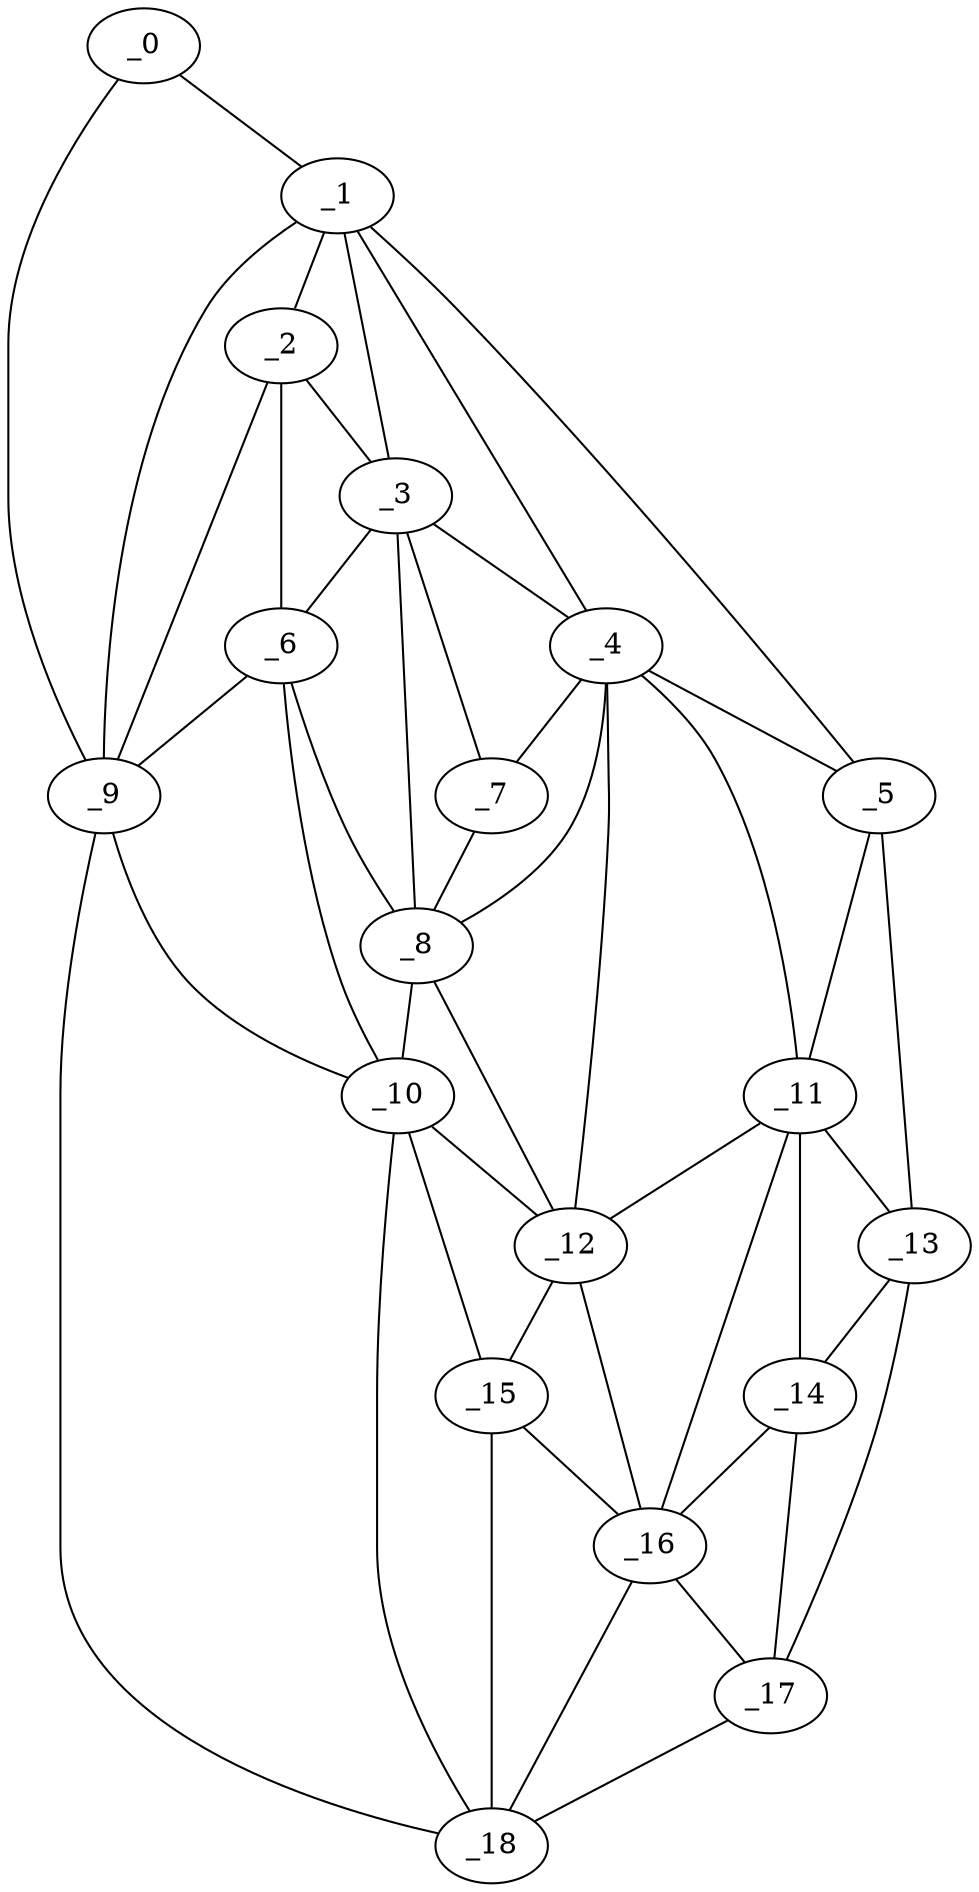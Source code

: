 graph "obj45__75.gxl" {
	_0	 [x=23,
		y=14];
	_1	 [x=25,
		y=40];
	_0 -- _1	 [valence=1];
	_9	 [x=64,
		y=11];
	_0 -- _9	 [valence=1];
	_2	 [x=31,
		y=52];
	_1 -- _2	 [valence=1];
	_3	 [x=33,
		y=59];
	_1 -- _3	 [valence=2];
	_4	 [x=33,
		y=92];
	_1 -- _4	 [valence=1];
	_5	 [x=33,
		y=100];
	_1 -- _5	 [valence=1];
	_1 -- _9	 [valence=2];
	_2 -- _3	 [valence=2];
	_6	 [x=34,
		y=55];
	_2 -- _6	 [valence=1];
	_2 -- _9	 [valence=2];
	_3 -- _4	 [valence=2];
	_3 -- _6	 [valence=2];
	_7	 [x=35,
		y=67];
	_3 -- _7	 [valence=2];
	_8	 [x=40,
		y=68];
	_3 -- _8	 [valence=2];
	_4 -- _5	 [valence=2];
	_4 -- _7	 [valence=1];
	_4 -- _8	 [valence=1];
	_11	 [x=79,
		y=105];
	_4 -- _11	 [valence=2];
	_12	 [x=81,
		y=94];
	_4 -- _12	 [valence=2];
	_5 -- _11	 [valence=2];
	_13	 [x=82,
		y=123];
	_5 -- _13	 [valence=1];
	_6 -- _8	 [valence=1];
	_6 -- _9	 [valence=1];
	_10	 [x=71,
		y=56];
	_6 -- _10	 [valence=2];
	_7 -- _8	 [valence=2];
	_8 -- _10	 [valence=2];
	_8 -- _12	 [valence=2];
	_9 -- _10	 [valence=2];
	_18	 [x=108,
		y=14];
	_9 -- _18	 [valence=1];
	_10 -- _12	 [valence=1];
	_15	 [x=88,
		y=81];
	_10 -- _15	 [valence=2];
	_10 -- _18	 [valence=1];
	_11 -- _12	 [valence=2];
	_11 -- _13	 [valence=1];
	_14	 [x=87,
		y=114];
	_11 -- _14	 [valence=1];
	_16	 [x=99,
		y=106];
	_11 -- _16	 [valence=2];
	_12 -- _15	 [valence=1];
	_12 -- _16	 [valence=2];
	_13 -- _14	 [valence=2];
	_17	 [x=105,
		y=116];
	_13 -- _17	 [valence=1];
	_14 -- _16	 [valence=2];
	_14 -- _17	 [valence=1];
	_15 -- _16	 [valence=2];
	_15 -- _18	 [valence=1];
	_16 -- _17	 [valence=2];
	_16 -- _18	 [valence=2];
	_17 -- _18	 [valence=1];
}
